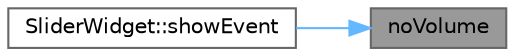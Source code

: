 digraph "noVolume"
{
 // LATEX_PDF_SIZE
  bgcolor="transparent";
  edge [fontname=Helvetica,fontsize=10,labelfontname=Helvetica,labelfontsize=10];
  node [fontname=Helvetica,fontsize=10,shape=box,height=0.2,width=0.4];
  rankdir="RL";
  Node1 [id="Node000001",label="noVolume",height=0.2,width=0.4,color="gray40", fillcolor="grey60", style="filled", fontcolor="black",tooltip="静音状态信号"];
  Node1 -> Node2 [id="edge1_Node000001_Node000002",dir="back",color="steelblue1",style="solid",tooltip=" "];
  Node2 [id="Node000002",label="SliderWidget::showEvent",height=0.2,width=0.4,color="grey40", fillcolor="white", style="filled",URL="$class_slider_widget.html#a26eb1890b4d4dfb7bf76fb7c44cbdebf",tooltip="控件显示事件，初始化信号连接"];
}
